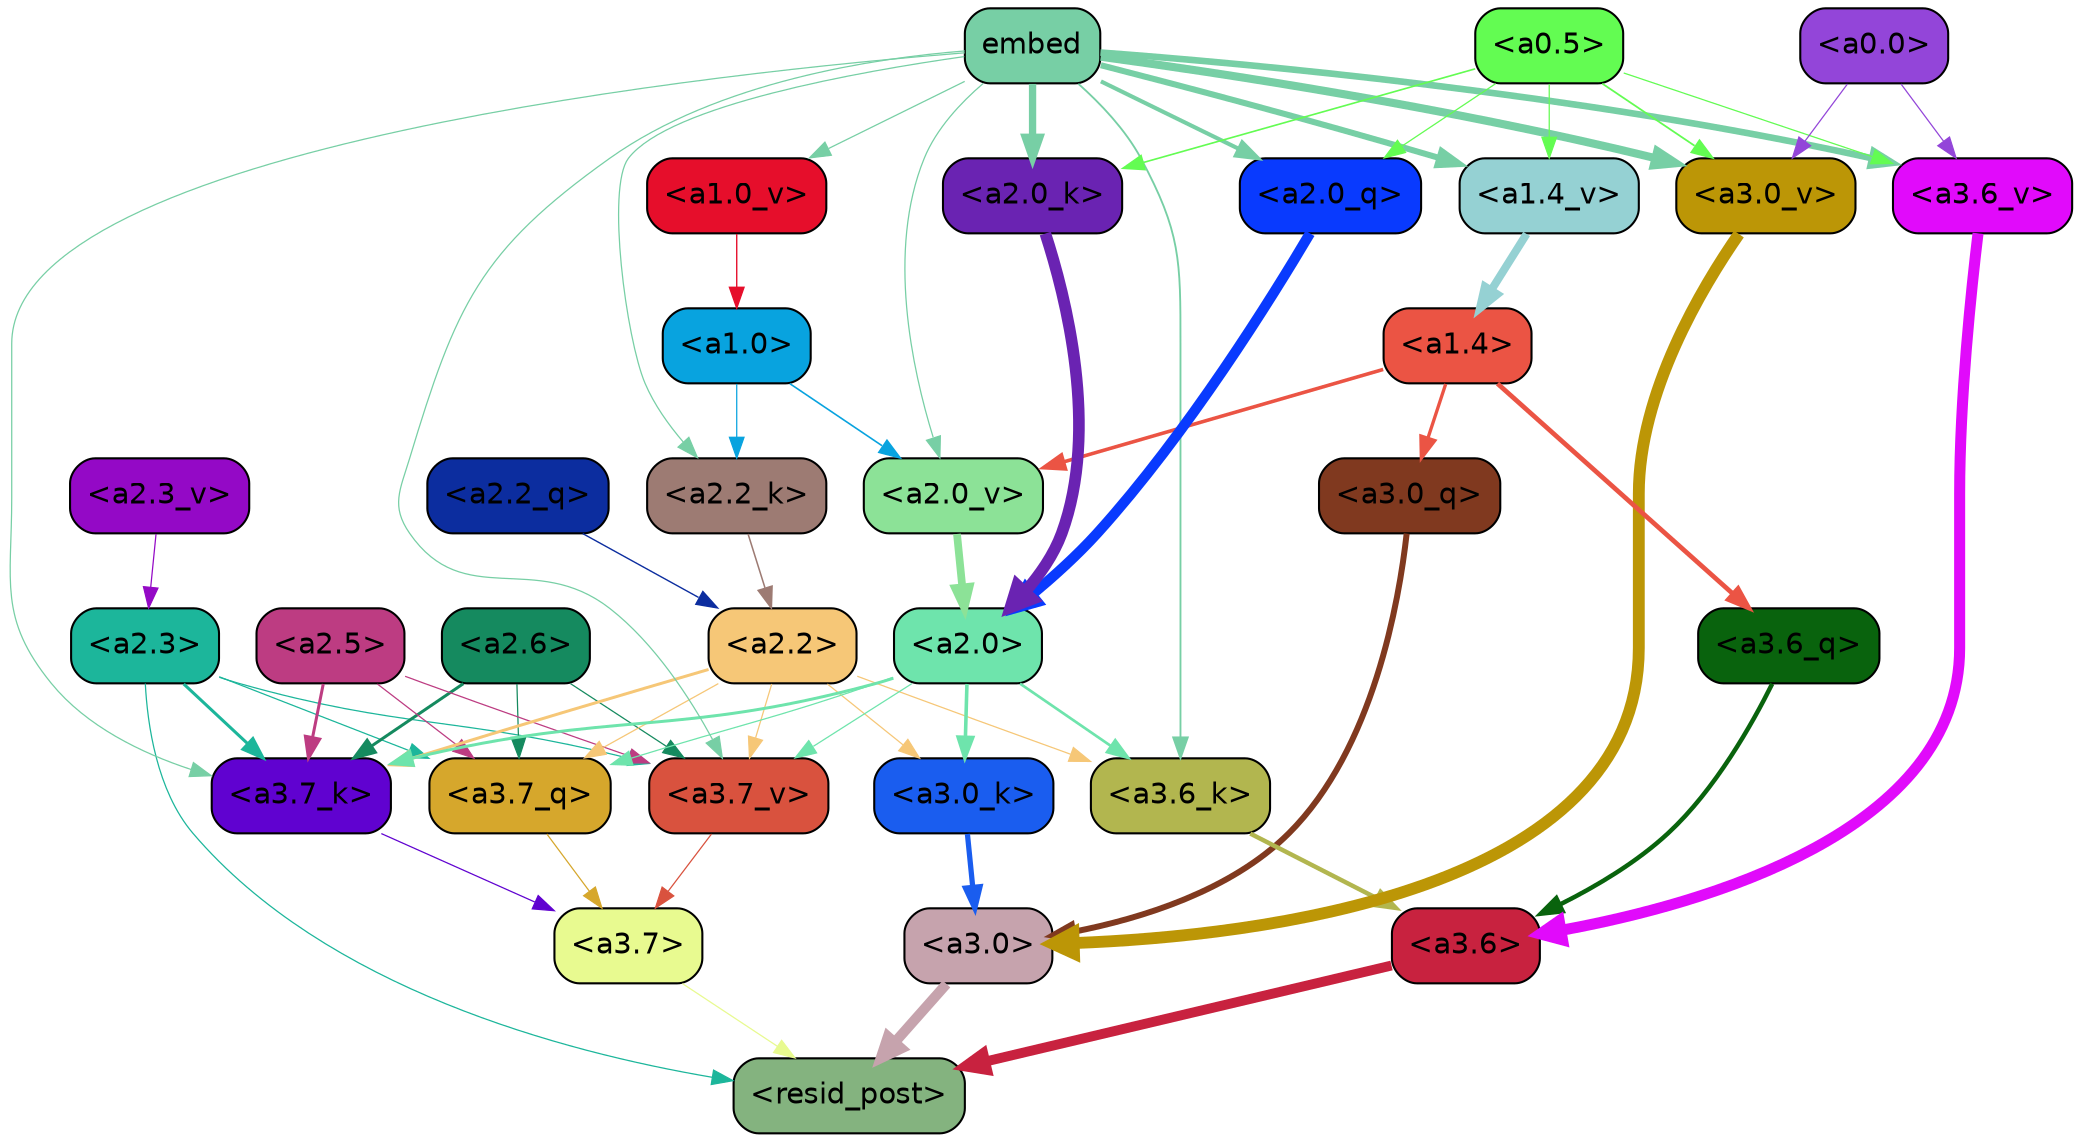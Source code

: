 strict digraph "" {
	graph [bgcolor=transparent,
		layout=dot,
		overlap=false,
		splines=true
	];
	"<a3.7>"	[color=black,
		fillcolor="#e8fa90",
		fontname=Helvetica,
		shape=box,
		style="filled, rounded"];
	"<resid_post>"	[color=black,
		fillcolor="#84b37f",
		fontname=Helvetica,
		shape=box,
		style="filled, rounded"];
	"<a3.7>" -> "<resid_post>"	[color="#e8fa90",
		penwidth=0.6];
	"<a3.6>"	[color=black,
		fillcolor="#c8223f",
		fontname=Helvetica,
		shape=box,
		style="filled, rounded"];
	"<a3.6>" -> "<resid_post>"	[color="#c8223f",
		penwidth=4.746312499046326];
	"<a3.0>"	[color=black,
		fillcolor="#c6a3ad",
		fontname=Helvetica,
		shape=box,
		style="filled, rounded"];
	"<a3.0>" -> "<resid_post>"	[color="#c6a3ad",
		penwidth=4.896343111991882];
	"<a2.3>"	[color=black,
		fillcolor="#1cb69b",
		fontname=Helvetica,
		shape=box,
		style="filled, rounded"];
	"<a2.3>" -> "<resid_post>"	[color="#1cb69b",
		penwidth=0.6];
	"<a3.7_q>"	[color=black,
		fillcolor="#d6a72c",
		fontname=Helvetica,
		shape=box,
		style="filled, rounded"];
	"<a2.3>" -> "<a3.7_q>"	[color="#1cb69b",
		penwidth=0.6];
	"<a3.7_k>"	[color=black,
		fillcolor="#6002d0",
		fontname=Helvetica,
		shape=box,
		style="filled, rounded"];
	"<a2.3>" -> "<a3.7_k>"	[color="#1cb69b",
		penwidth=1.467104621231556];
	"<a3.7_v>"	[color=black,
		fillcolor="#d9523e",
		fontname=Helvetica,
		shape=box,
		style="filled, rounded"];
	"<a2.3>" -> "<a3.7_v>"	[color="#1cb69b",
		penwidth=0.6];
	"<a3.7_q>" -> "<a3.7>"	[color="#d6a72c",
		penwidth=0.6];
	"<a3.6_q>"	[color=black,
		fillcolor="#09630d",
		fontname=Helvetica,
		shape=box,
		style="filled, rounded"];
	"<a3.6_q>" -> "<a3.6>"	[color="#09630d",
		penwidth=2.160832464694977];
	"<a3.0_q>"	[color=black,
		fillcolor="#80391f",
		fontname=Helvetica,
		shape=box,
		style="filled, rounded"];
	"<a3.0_q>" -> "<a3.0>"	[color="#80391f",
		penwidth=2.870753765106201];
	"<a3.7_k>" -> "<a3.7>"	[color="#6002d0",
		penwidth=0.6];
	"<a3.6_k>"	[color=black,
		fillcolor="#b2b64f",
		fontname=Helvetica,
		shape=box,
		style="filled, rounded"];
	"<a3.6_k>" -> "<a3.6>"	[color="#b2b64f",
		penwidth=2.13908451795578];
	"<a3.0_k>"	[color=black,
		fillcolor="#1a5def",
		fontname=Helvetica,
		shape=box,
		style="filled, rounded"];
	"<a3.0_k>" -> "<a3.0>"	[color="#1a5def",
		penwidth=2.520303964614868];
	"<a3.7_v>" -> "<a3.7>"	[color="#d9523e",
		penwidth=0.6];
	"<a3.6_v>"	[color=black,
		fillcolor="#e10afb",
		fontname=Helvetica,
		shape=box,
		style="filled, rounded"];
	"<a3.6_v>" -> "<a3.6>"	[color="#e10afb",
		penwidth=5.297133803367615];
	"<a3.0_v>"	[color=black,
		fillcolor="#bc9606",
		fontname=Helvetica,
		shape=box,
		style="filled, rounded"];
	"<a3.0_v>" -> "<a3.0>"	[color="#bc9606",
		penwidth=5.680712580680847];
	"<a2.6>"	[color=black,
		fillcolor="#158a5f",
		fontname=Helvetica,
		shape=box,
		style="filled, rounded"];
	"<a2.6>" -> "<a3.7_q>"	[color="#158a5f",
		penwidth=0.6];
	"<a2.6>" -> "<a3.7_k>"	[color="#158a5f",
		penwidth=1.4453159049153328];
	"<a2.6>" -> "<a3.7_v>"	[color="#158a5f",
		penwidth=0.6];
	"<a2.5>"	[color=black,
		fillcolor="#bd3c82",
		fontname=Helvetica,
		shape=box,
		style="filled, rounded"];
	"<a2.5>" -> "<a3.7_q>"	[color="#bd3c82",
		penwidth=0.6];
	"<a2.5>" -> "<a3.7_k>"	[color="#bd3c82",
		penwidth=1.4526091292500496];
	"<a2.5>" -> "<a3.7_v>"	[color="#bd3c82",
		penwidth=0.6];
	"<a2.2>"	[color=black,
		fillcolor="#f6c777",
		fontname=Helvetica,
		shape=box,
		style="filled, rounded"];
	"<a2.2>" -> "<a3.7_q>"	[color="#f6c777",
		penwidth=0.6];
	"<a2.2>" -> "<a3.7_k>"	[color="#f6c777",
		penwidth=1.4310357049107552];
	"<a2.2>" -> "<a3.6_k>"	[color="#f6c777",
		penwidth=0.6];
	"<a2.2>" -> "<a3.0_k>"	[color="#f6c777",
		penwidth=0.6];
	"<a2.2>" -> "<a3.7_v>"	[color="#f6c777",
		penwidth=0.6];
	"<a2.0>"	[color=black,
		fillcolor="#6ee4ac",
		fontname=Helvetica,
		shape=box,
		style="filled, rounded"];
	"<a2.0>" -> "<a3.7_q>"	[color="#6ee4ac",
		penwidth=0.6];
	"<a2.0>" -> "<a3.7_k>"	[color="#6ee4ac",
		penwidth=1.4314699843525887];
	"<a2.0>" -> "<a3.6_k>"	[color="#6ee4ac",
		penwidth=1.2950235605239868];
	"<a2.0>" -> "<a3.0_k>"	[color="#6ee4ac",
		penwidth=1.712992787361145];
	"<a2.0>" -> "<a3.7_v>"	[color="#6ee4ac",
		penwidth=0.6];
	"<a1.4>"	[color=black,
		fillcolor="#eb5444",
		fontname=Helvetica,
		shape=box,
		style="filled, rounded"];
	"<a1.4>" -> "<a3.6_q>"	[color="#eb5444",
		penwidth=2.2719132900238037];
	"<a1.4>" -> "<a3.0_q>"	[color="#eb5444",
		penwidth=1.5932877659797668];
	"<a2.0_v>"	[color=black,
		fillcolor="#8ce297",
		fontname=Helvetica,
		shape=box,
		style="filled, rounded"];
	"<a1.4>" -> "<a2.0_v>"	[color="#eb5444",
		penwidth=1.7291951477527618];
	embed	[color=black,
		fillcolor="#77cfa5",
		fontname=Helvetica,
		shape=box,
		style="filled, rounded"];
	embed -> "<a3.7_k>"	[color="#77cfa5",
		penwidth=0.6];
	embed -> "<a3.6_k>"	[color="#77cfa5",
		penwidth=0.891706109046936];
	embed -> "<a3.7_v>"	[color="#77cfa5",
		penwidth=0.6];
	embed -> "<a3.6_v>"	[color="#77cfa5",
		penwidth=3.1766927242279053];
	embed -> "<a3.0_v>"	[color="#77cfa5",
		penwidth=3.9005755856633186];
	"<a2.0_q>"	[color=black,
		fillcolor="#093afe",
		fontname=Helvetica,
		shape=box,
		style="filled, rounded"];
	embed -> "<a2.0_q>"	[color="#77cfa5",
		penwidth=1.9666987657546997];
	"<a2.2_k>"	[color=black,
		fillcolor="#9d7b73",
		fontname=Helvetica,
		shape=box,
		style="filled, rounded"];
	embed -> "<a2.2_k>"	[color="#77cfa5",
		penwidth=0.6];
	"<a2.0_k>"	[color=black,
		fillcolor="#6a23b2",
		fontname=Helvetica,
		shape=box,
		style="filled, rounded"];
	embed -> "<a2.0_k>"	[color="#77cfa5",
		penwidth=3.5067105293273926];
	embed -> "<a2.0_v>"	[color="#77cfa5",
		penwidth=0.6];
	"<a1.4_v>"	[color=black,
		fillcolor="#95d1d3",
		fontname=Helvetica,
		shape=box,
		style="filled, rounded"];
	embed -> "<a1.4_v>"	[color="#77cfa5",
		penwidth=2.921818971633911];
	"<a1.0_v>"	[color=black,
		fillcolor="#e60e2b",
		fontname=Helvetica,
		shape=box,
		style="filled, rounded"];
	embed -> "<a1.0_v>"	[color="#77cfa5",
		penwidth=0.6];
	"<a0.5>"	[color=black,
		fillcolor="#63fc52",
		fontname=Helvetica,
		shape=box,
		style="filled, rounded"];
	"<a0.5>" -> "<a3.6_v>"	[color="#63fc52",
		penwidth=0.6];
	"<a0.5>" -> "<a3.0_v>"	[color="#63fc52",
		penwidth=0.8493617177009583];
	"<a0.5>" -> "<a2.0_q>"	[color="#63fc52",
		penwidth=0.6];
	"<a0.5>" -> "<a2.0_k>"	[color="#63fc52",
		penwidth=0.7897228002548218];
	"<a0.5>" -> "<a1.4_v>"	[color="#63fc52",
		penwidth=0.6];
	"<a0.0>"	[color=black,
		fillcolor="#9345d9",
		fontname=Helvetica,
		shape=box,
		style="filled, rounded"];
	"<a0.0>" -> "<a3.6_v>"	[color="#9345d9",
		penwidth=0.6];
	"<a0.0>" -> "<a3.0_v>"	[color="#9345d9",
		penwidth=0.6];
	"<a2.2_q>"	[color=black,
		fillcolor="#0c2d9f",
		fontname=Helvetica,
		shape=box,
		style="filled, rounded"];
	"<a2.2_q>" -> "<a2.2>"	[color="#0c2d9f",
		penwidth=0.6677633281797171];
	"<a2.0_q>" -> "<a2.0>"	[color="#093afe",
		penwidth=4.966194009408355];
	"<a2.2_k>" -> "<a2.2>"	[color="#9d7b73",
		penwidth=0.7399393804371357];
	"<a2.0_k>" -> "<a2.0>"	[color="#6a23b2",
		penwidth=5.5817058570683];
	"<a2.3_v>"	[color=black,
		fillcolor="#9409c6",
		fontname=Helvetica,
		shape=box,
		style="filled, rounded"];
	"<a2.3_v>" -> "<a2.3>"	[color="#9409c6",
		penwidth=0.6];
	"<a2.0_v>" -> "<a2.0>"	[color="#8ce297",
		penwidth=3.7102378383278847];
	"<a1.0>"	[color=black,
		fillcolor="#08a3df",
		fontname=Helvetica,
		shape=box,
		style="filled, rounded"];
	"<a1.0>" -> "<a2.2_k>"	[color="#08a3df",
		penwidth=0.6];
	"<a1.0>" -> "<a2.0_v>"	[color="#08a3df",
		penwidth=0.7823128998279572];
	"<a1.4_v>" -> "<a1.4>"	[color="#95d1d3",
		penwidth=3.84571635723114];
	"<a1.0_v>" -> "<a1.0>"	[color="#e60e2b",
		penwidth=0.6638844013214111];
}
